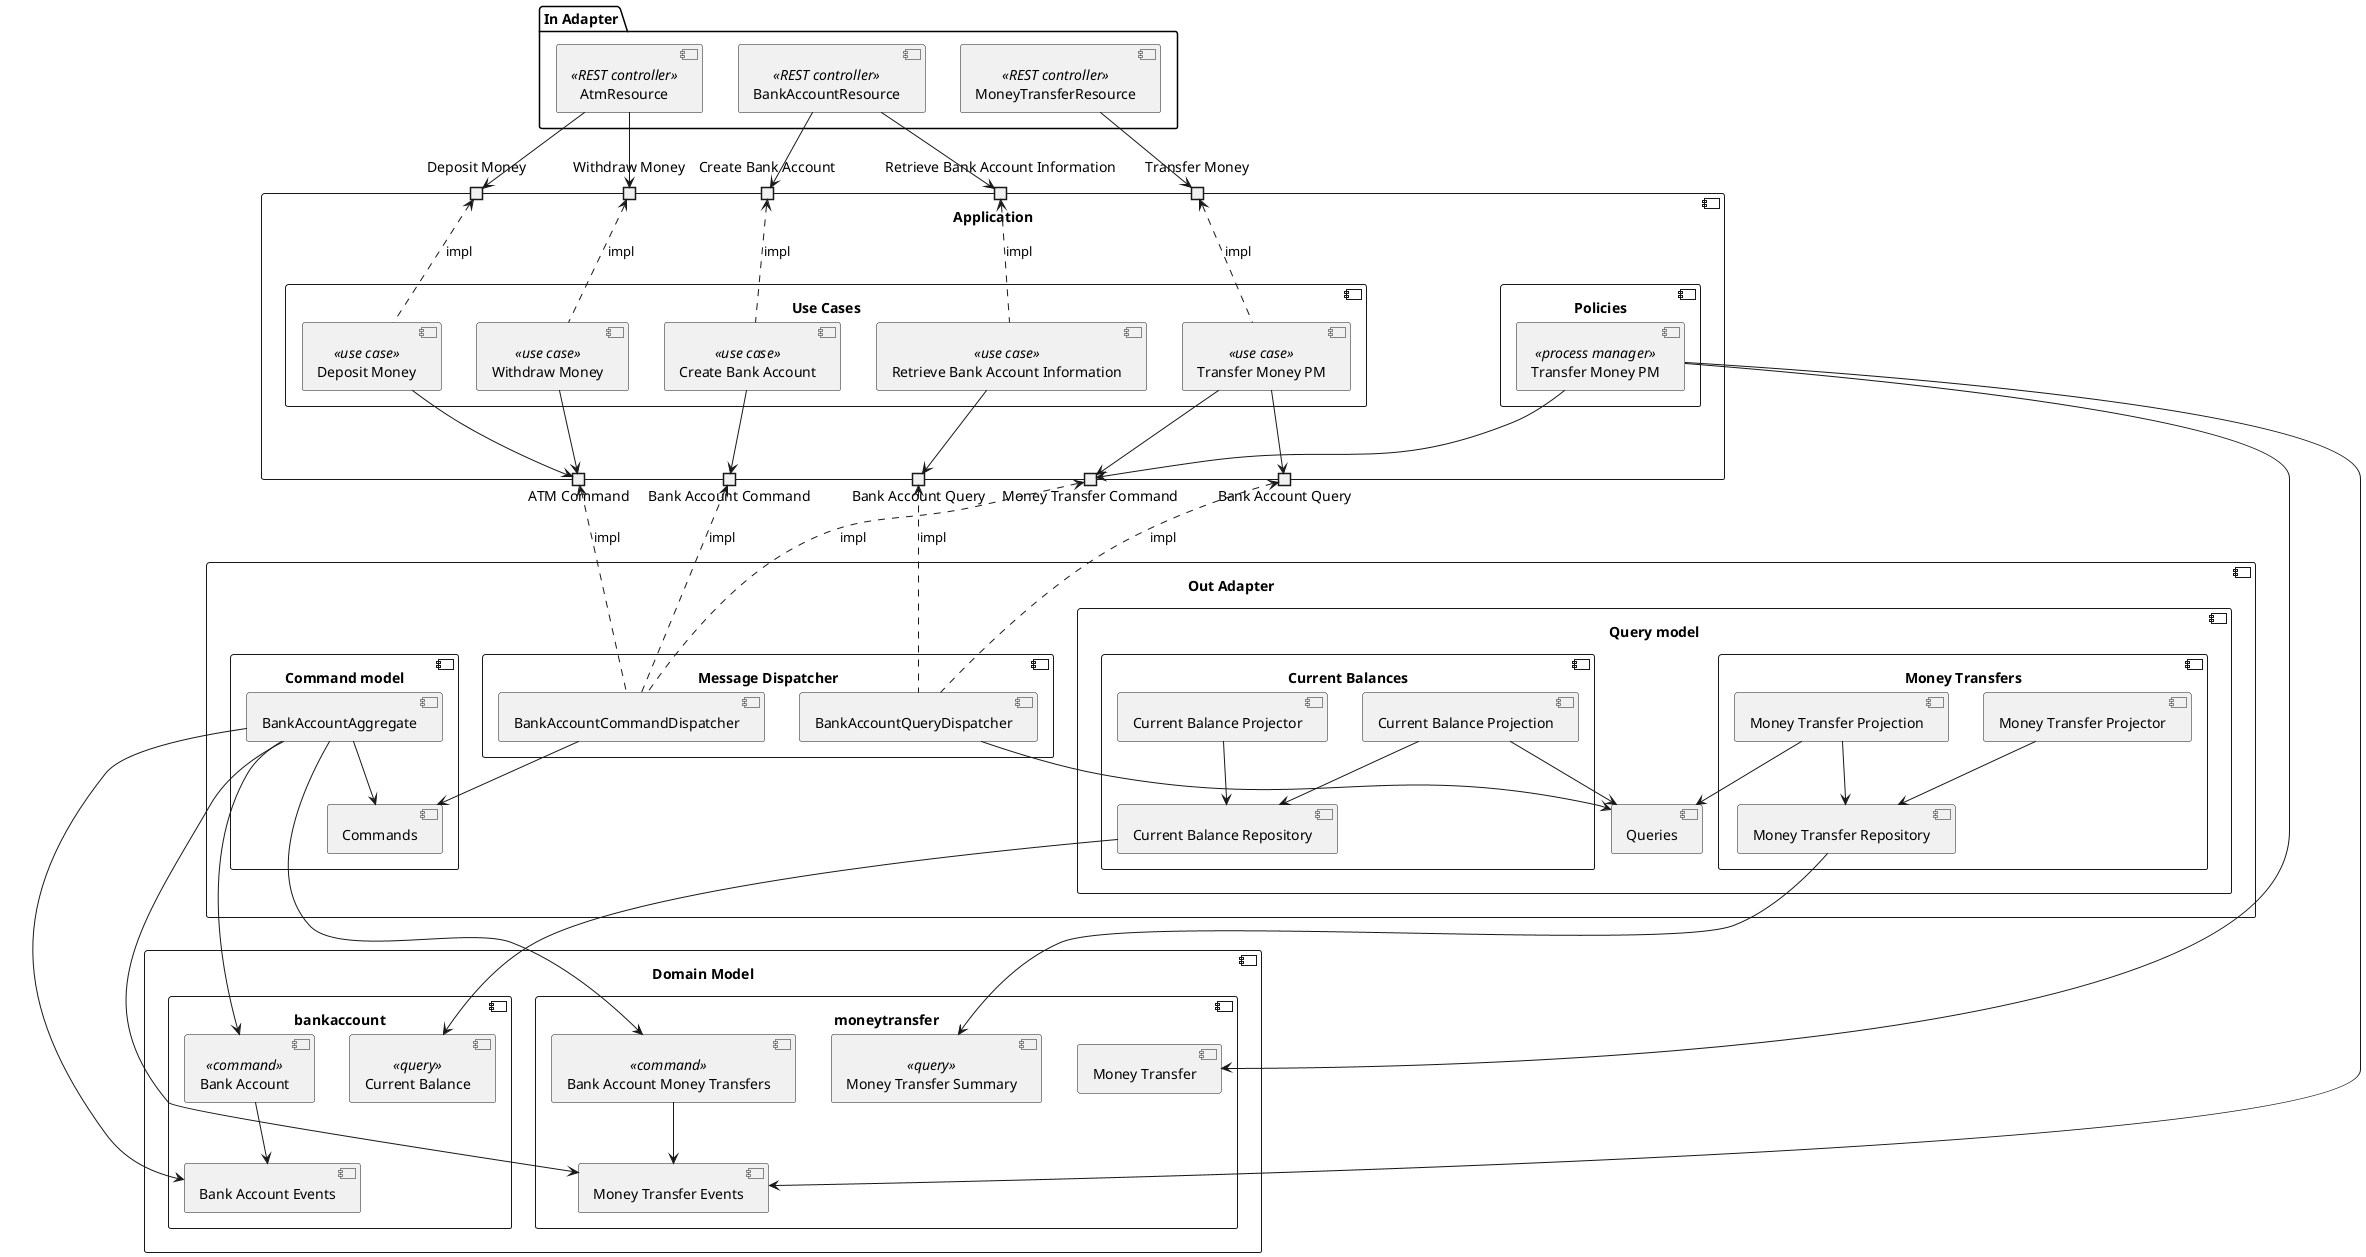 @startuml

top to bottom direction

package "In Adapter" {
    [AtmResource] <<REST controller>>
    [BankAccountResource] <<REST controller>>
    [MoneyTransferResource] <<REST controller>>
}

component "Application" {
    portin "Create Bank Account" as InPort1
    portin "Deposit Money" as InPort2
    portin "Withdraw Money" as InPort3
    portin "Transfer Money" as InPort4
    portin "Retrieve Bank Account Information" as InPort5

    component "Policies" {
        [Transfer Money PM] <<process manager>>
    }

    component "Use Cases" {
        [Create Bank Account] <<use case>> as UC01
        [Deposit Money] <<use case>> as UC02
        [Withdraw Money] <<use case>> as UC03
        [Transfer Money PM] <<use case>> as UC04
        [Retrieve Bank Account Information] <<use case>> as UC05
    }
    portout "Bank Account Command" as OutPort1
    portout "Bank Account Query" as OutPort2
    portout "ATM Command" as OutPort3
    portout "Money Transfer Command" as OutPort4
    portout "Bank Account Query" as OutPort5
}

component "Domain Model" {
    component "bankaccount" {
        [Bank Account] <<command>>
        [Current Balance] <<query>>
        [Bank Account Events]
    }
    component "moneytransfer" {
        [Bank Account Money Transfers] <<command>>
        [Money Transfer]
        [Money Transfer Summary] <<query>>
        [Money Transfer Events]
    }
}

component "Out Adapter" {

    component "Command model" {
        component "Commands"
        [BankAccountAggregate]
    }

    component "Query model" {
        component "Queries"
        component "Current Balances" {
            [Current Balance Projection]
            [Current Balance Projector]
            [Current Balance Repository]
        }
        component "Money Transfers" {
            [Money Transfer Projector]
            [Money Transfer Projection]
            [Money Transfer Repository]
        }
    }

    component "Message Dispatcher" {
        [BankAccountCommandDispatcher]
        [BankAccountQueryDispatcher]
    }
}

AtmResource -down-> InPort2
AtmResource -down-> InPort3
BankAccountResource -down-> InPort1
BankAccountResource -down-> InPort5
MoneyTransferResource -down-> InPort4

InPort1 <.. UC01 : impl
InPort2 <.. UC02 : impl
InPort3 <.. UC03 : impl
InPort4 <.. UC04 : impl
InPort5 <.. UC05 : impl

UC01 --> OutPort1
UC05 --> OutPort2

UC02 --> OutPort3
UC03 --> OutPort3

UC04 --> OutPort4
UC04 --> OutPort5

BankAccountCommandDispatcher .up.> OutPort1 : impl
BankAccountCommandDispatcher .up.> OutPort3 : impl
BankAccountCommandDispatcher .up.> OutPort4 : impl

[BankAccountQueryDispatcher] .up.> OutPort2 : impl
[BankAccountQueryDispatcher] .up.> OutPort5 : impl

BankAccountCommandDispatcher --> Commands
BankAccountAggregate --> Commands
BankAccountAggregate --> [Bank Account Money Transfers]
BankAccountAggregate --> [Bank Account Events]

BankAccountAggregate --> [Bank Account]
[Bank Account] --> [Bank Account Events]
[Bank Account Money Transfers] --> [Money Transfer Events]
BankAccountAggregate --> [Money Transfer Events]

BankAccountQueryDispatcher --> Queries
[Current Balance Projection] --> Queries
[Current Balance Projection] --> [Current Balance Repository]
[Current Balance Projector] --> [Current Balance Repository]
[Current Balance Repository] --> [Current Balance]

[Money Transfer Projection] --> Queries
[Money Transfer Projection] --> [Money Transfer Repository]
[Money Transfer Projector] --> [Money Transfer Repository]
[Money Transfer Repository] --> [Money Transfer Summary]

[Transfer Money PM] --> [Money Transfer Events]
[Transfer Money PM] --> [Money Transfer]
[Transfer Money PM] --> OutPort4
@enduml
